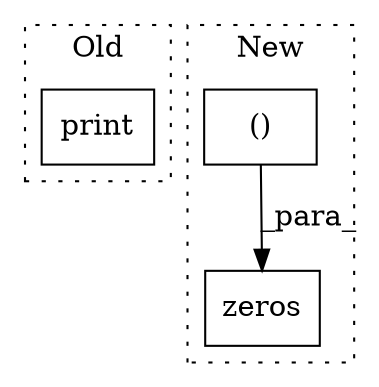 digraph G {
subgraph cluster0 {
1 [label="print" a="32" s="4890,4927" l="6,1" shape="box"];
label = "Old";
style="dotted";
}
subgraph cluster1 {
2 [label="zeros" a="32" s="2673,2714" l="13,2" shape="box"];
3 [label="()" a="106" s="2686" l="28" shape="box"];
label = "New";
style="dotted";
}
3 -> 2 [label="_para_"];
}